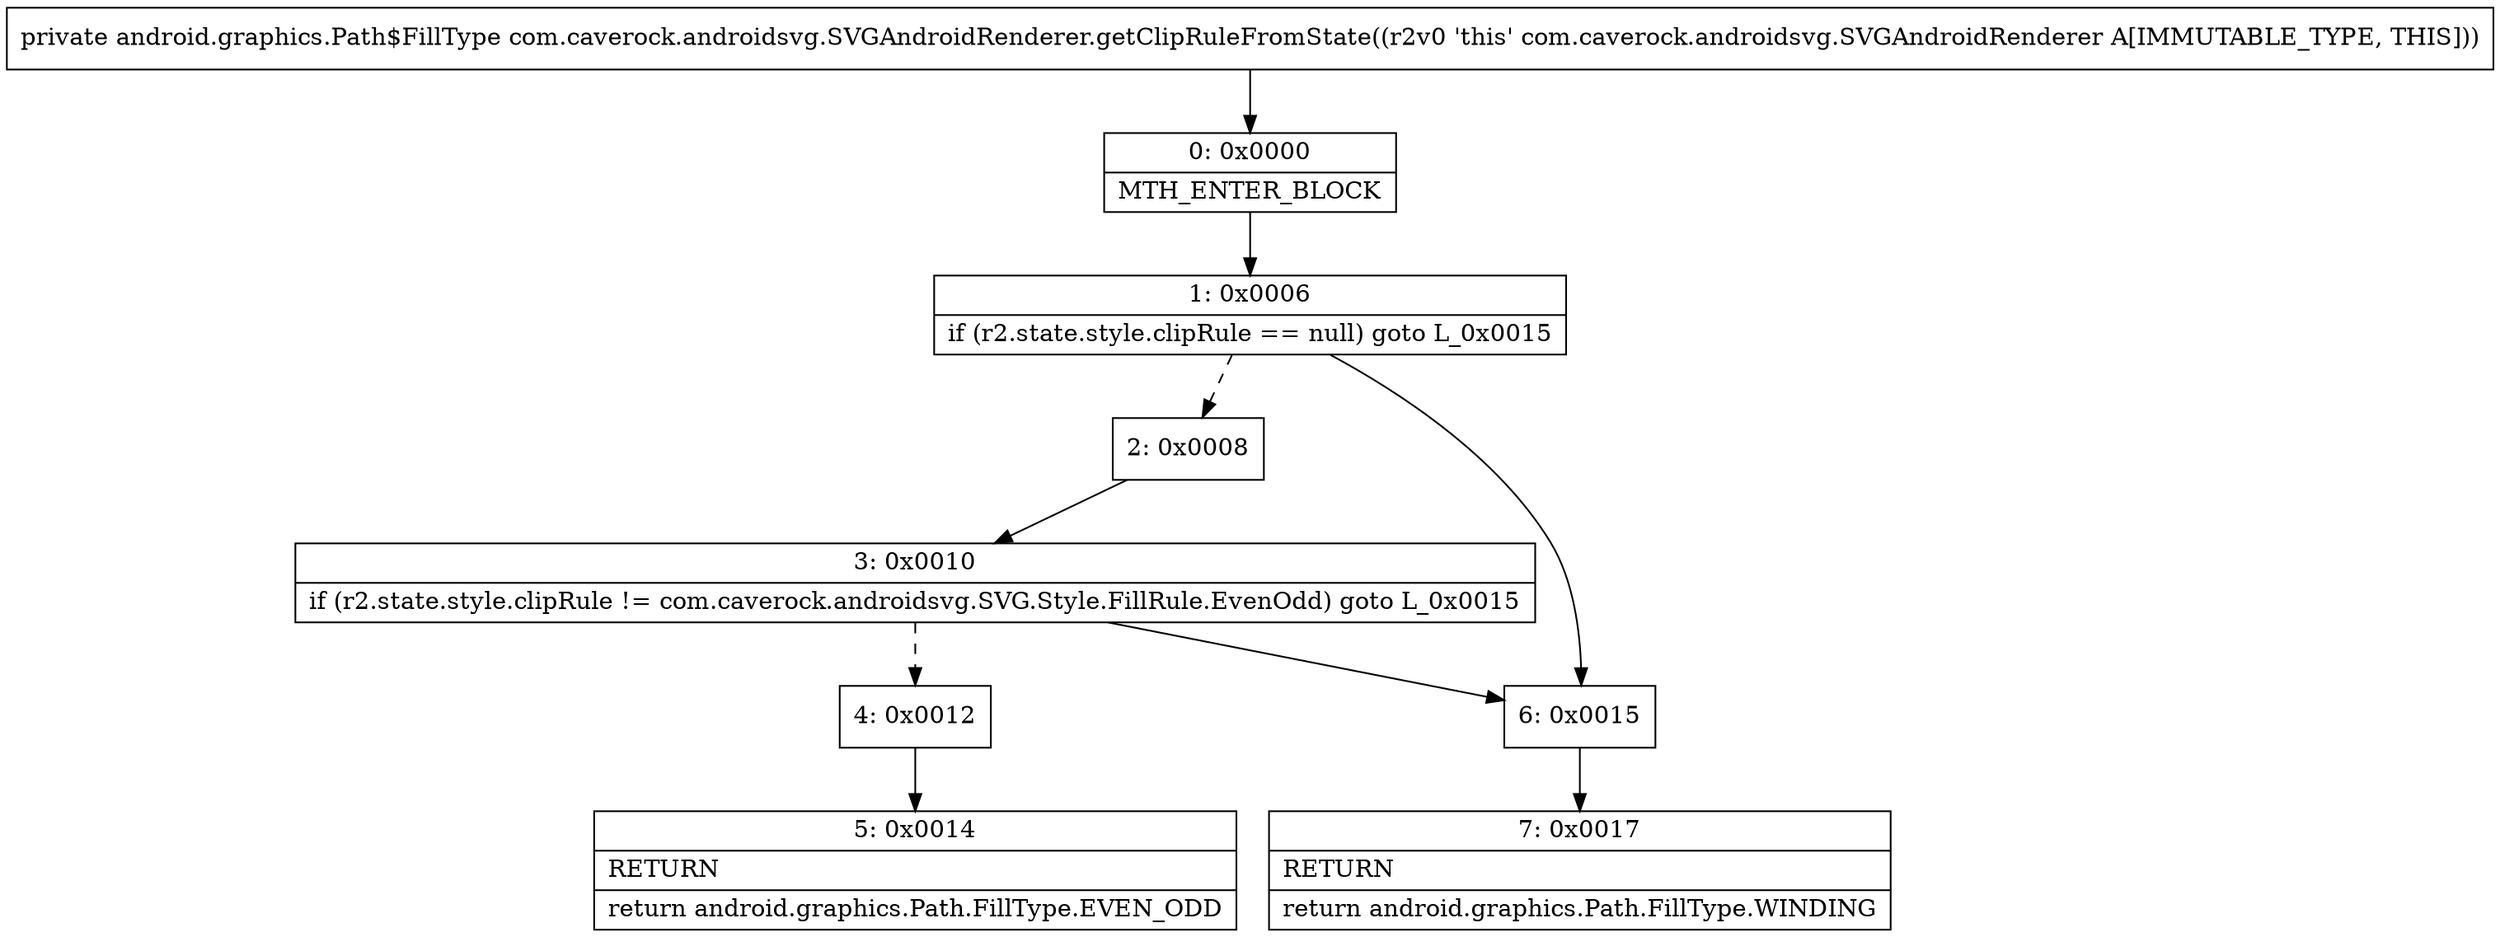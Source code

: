 digraph "CFG forcom.caverock.androidsvg.SVGAndroidRenderer.getClipRuleFromState()Landroid\/graphics\/Path$FillType;" {
Node_0 [shape=record,label="{0\:\ 0x0000|MTH_ENTER_BLOCK\l}"];
Node_1 [shape=record,label="{1\:\ 0x0006|if (r2.state.style.clipRule == null) goto L_0x0015\l}"];
Node_2 [shape=record,label="{2\:\ 0x0008}"];
Node_3 [shape=record,label="{3\:\ 0x0010|if (r2.state.style.clipRule != com.caverock.androidsvg.SVG.Style.FillRule.EvenOdd) goto L_0x0015\l}"];
Node_4 [shape=record,label="{4\:\ 0x0012}"];
Node_5 [shape=record,label="{5\:\ 0x0014|RETURN\l|return android.graphics.Path.FillType.EVEN_ODD\l}"];
Node_6 [shape=record,label="{6\:\ 0x0015}"];
Node_7 [shape=record,label="{7\:\ 0x0017|RETURN\l|return android.graphics.Path.FillType.WINDING\l}"];
MethodNode[shape=record,label="{private android.graphics.Path$FillType com.caverock.androidsvg.SVGAndroidRenderer.getClipRuleFromState((r2v0 'this' com.caverock.androidsvg.SVGAndroidRenderer A[IMMUTABLE_TYPE, THIS])) }"];
MethodNode -> Node_0;
Node_0 -> Node_1;
Node_1 -> Node_2[style=dashed];
Node_1 -> Node_6;
Node_2 -> Node_3;
Node_3 -> Node_4[style=dashed];
Node_3 -> Node_6;
Node_4 -> Node_5;
Node_6 -> Node_7;
}

